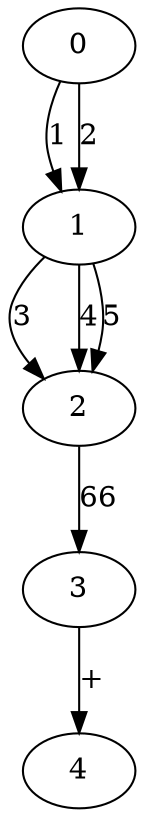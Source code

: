digraph g
{
0;1;2;3;4;
0 -> 1 [label="1"]
0 -> 1 [label="2"]
1 -> 2 [label="3"]
1 -> 2 [label="4"]
1 -> 2 [label="5"]
2 -> 3 [label="66"]
3 -> 4 [label="+"]
}

